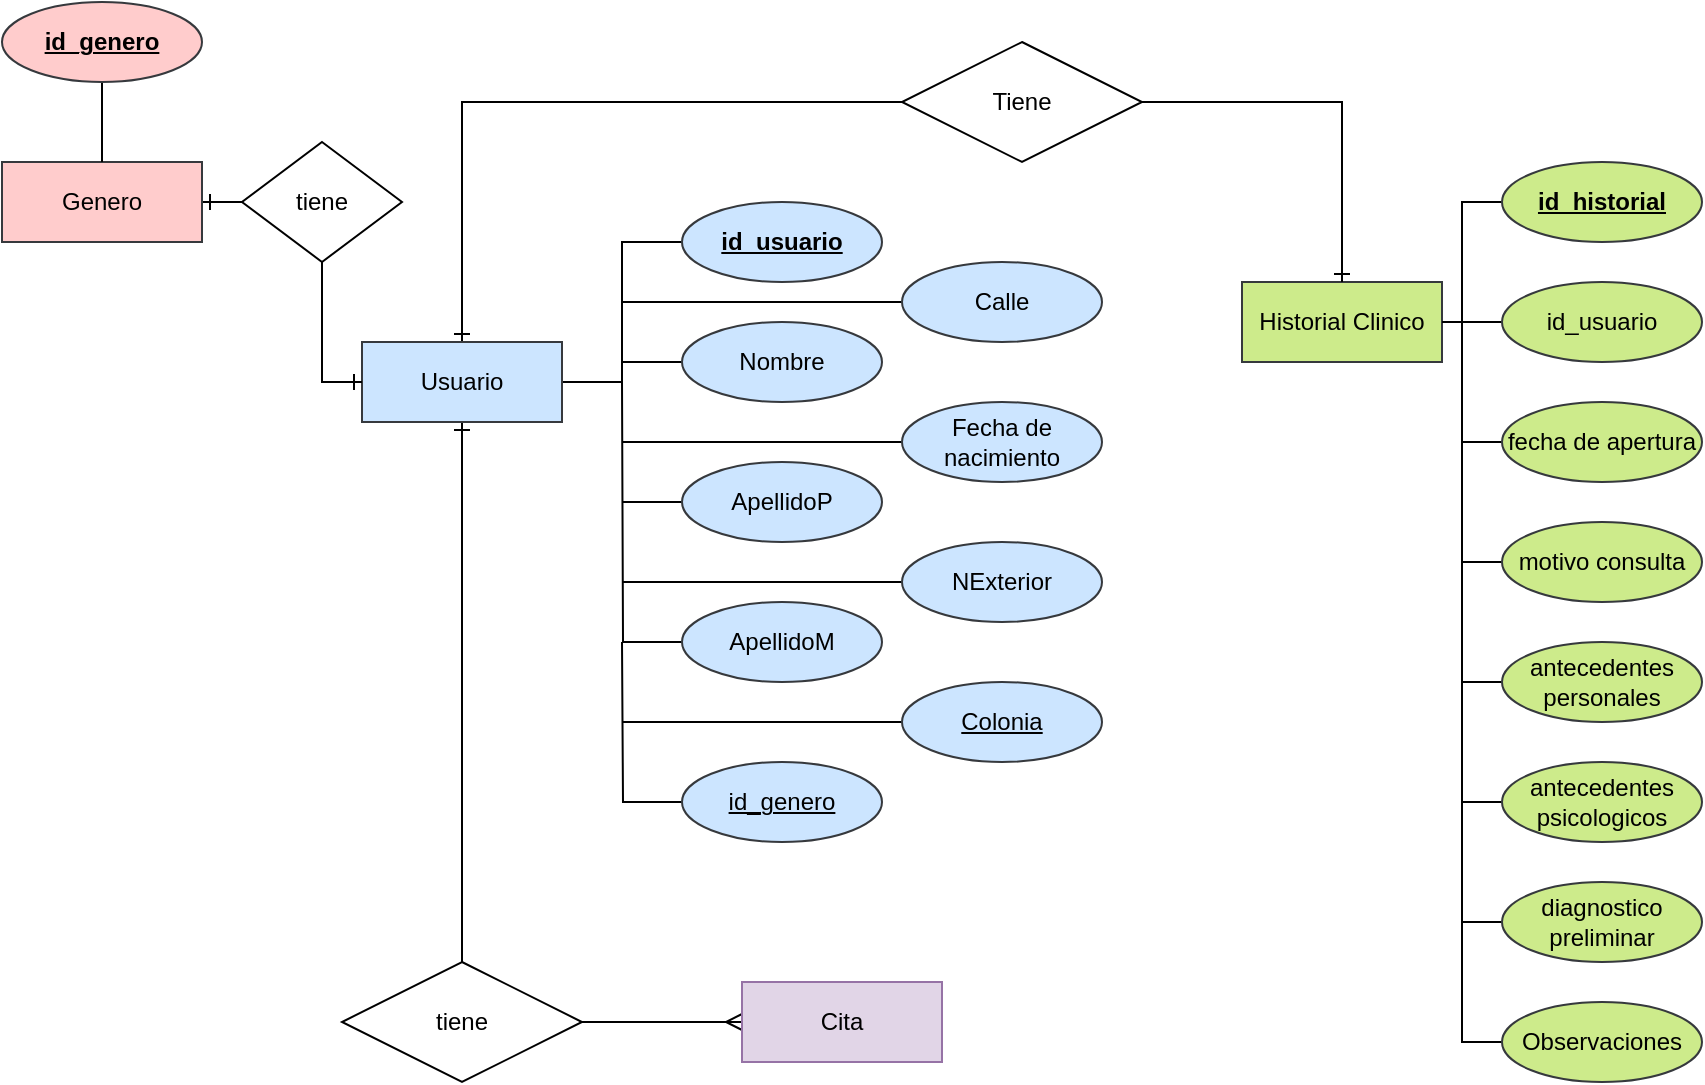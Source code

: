 <mxfile version="28.2.5">
  <diagram name="Modelo Entidad Relacion" id="WfZf_dgmcotiiSEr9XLg">
    <mxGraphModel dx="1590" dy="1352" grid="1" gridSize="10" guides="1" tooltips="1" connect="1" arrows="1" fold="1" page="1" pageScale="1" pageWidth="1100" pageHeight="850" math="0" shadow="0">
      <root>
        <mxCell id="0" />
        <mxCell id="1" parent="0" />
        <mxCell id="UsSsNghgbwPDF8tbLk4s-12" style="edgeStyle=orthogonalEdgeStyle;rounded=0;orthogonalLoop=1;jettySize=auto;html=1;exitX=1;exitY=0.5;exitDx=0;exitDy=0;entryX=0;entryY=0.5;entryDx=0;entryDy=0;endArrow=none;endFill=0;" parent="1" source="V4c1LQVg80RPH1OTaqnS-1" target="UsSsNghgbwPDF8tbLk4s-4" edge="1">
          <mxGeometry relative="1" as="geometry">
            <mxPoint x="-50" y="-40.286" as="targetPoint" />
          </mxGeometry>
        </mxCell>
        <mxCell id="zwXPhGXe5CJto-Pt_pWj-15" style="edgeStyle=orthogonalEdgeStyle;rounded=0;orthogonalLoop=1;jettySize=auto;html=1;entryX=0;entryY=0.5;entryDx=0;entryDy=0;endArrow=none;endFill=0;startArrow=ERone;startFill=0;" edge="1" parent="1" source="V4c1LQVg80RPH1OTaqnS-1" target="zwXPhGXe5CJto-Pt_pWj-12">
          <mxGeometry relative="1" as="geometry">
            <mxPoint x="-140" y="-180" as="targetPoint" />
            <Array as="points">
              <mxPoint x="-140" y="-180" />
            </Array>
          </mxGeometry>
        </mxCell>
        <mxCell id="zwXPhGXe5CJto-Pt_pWj-38" style="edgeStyle=orthogonalEdgeStyle;rounded=0;orthogonalLoop=1;jettySize=auto;html=1;endArrow=none;endFill=0;startArrow=ERone;startFill=0;" edge="1" parent="1" source="V4c1LQVg80RPH1OTaqnS-1">
          <mxGeometry relative="1" as="geometry">
            <mxPoint x="-140" y="250" as="targetPoint" />
          </mxGeometry>
        </mxCell>
        <mxCell id="V4c1LQVg80RPH1OTaqnS-1" value="Usuario" style="whiteSpace=wrap;html=1;align=center;fillColor=#cce5ff;strokeColor=#36393d;" parent="1" vertex="1">
          <mxGeometry x="-190" y="-60" width="100" height="40" as="geometry" />
        </mxCell>
        <mxCell id="UsSsNghgbwPDF8tbLk4s-13" style="edgeStyle=orthogonalEdgeStyle;rounded=0;orthogonalLoop=1;jettySize=auto;html=1;exitX=0;exitY=0.5;exitDx=0;exitDy=0;endArrow=none;endFill=0;" parent="1" source="V4c1LQVg80RPH1OTaqnS-3" edge="1">
          <mxGeometry relative="1" as="geometry">
            <mxPoint x="-60" y="-50.286" as="targetPoint" />
          </mxGeometry>
        </mxCell>
        <mxCell id="V4c1LQVg80RPH1OTaqnS-3" value="Nombre" style="ellipse;whiteSpace=wrap;html=1;align=center;fillColor=#cce5ff;strokeColor=#36393d;" parent="1" vertex="1">
          <mxGeometry x="-30" y="-70" width="100" height="40" as="geometry" />
        </mxCell>
        <mxCell id="UsSsNghgbwPDF8tbLk4s-15" style="edgeStyle=orthogonalEdgeStyle;rounded=0;orthogonalLoop=1;jettySize=auto;html=1;exitX=0;exitY=0.5;exitDx=0;exitDy=0;endArrow=none;endFill=0;" parent="1" source="UsSsNghgbwPDF8tbLk4s-1" edge="1">
          <mxGeometry relative="1" as="geometry">
            <mxPoint x="-60" y="19.714" as="targetPoint" />
          </mxGeometry>
        </mxCell>
        <mxCell id="UsSsNghgbwPDF8tbLk4s-1" value="ApellidoP" style="ellipse;whiteSpace=wrap;html=1;align=center;fillColor=#cce5ff;strokeColor=#36393d;" parent="1" vertex="1">
          <mxGeometry x="-30" width="100" height="40" as="geometry" />
        </mxCell>
        <mxCell id="UsSsNghgbwPDF8tbLk4s-14" style="edgeStyle=orthogonalEdgeStyle;rounded=0;orthogonalLoop=1;jettySize=auto;html=1;endArrow=none;endFill=0;" parent="1" source="UsSsNghgbwPDF8tbLk4s-2" edge="1">
          <mxGeometry relative="1" as="geometry">
            <mxPoint x="-60" y="-40" as="targetPoint" />
          </mxGeometry>
        </mxCell>
        <mxCell id="UsSsNghgbwPDF8tbLk4s-2" value="ApellidoM" style="ellipse;whiteSpace=wrap;html=1;align=center;fillColor=#cce5ff;strokeColor=#36393d;" parent="1" vertex="1">
          <mxGeometry x="-30" y="70" width="100" height="40" as="geometry" />
        </mxCell>
        <mxCell id="UsSsNghgbwPDF8tbLk4s-7" style="edgeStyle=orthogonalEdgeStyle;rounded=0;orthogonalLoop=1;jettySize=auto;html=1;entryX=0;entryY=0.5;entryDx=0;entryDy=0;endArrow=ERone;endFill=0;" parent="1" source="UsSsNghgbwPDF8tbLk4s-3" target="V4c1LQVg80RPH1OTaqnS-1" edge="1">
          <mxGeometry relative="1" as="geometry" />
        </mxCell>
        <mxCell id="zwXPhGXe5CJto-Pt_pWj-35" style="edgeStyle=orthogonalEdgeStyle;rounded=0;orthogonalLoop=1;jettySize=auto;html=1;entryX=1;entryY=0.5;entryDx=0;entryDy=0;endArrow=ERone;endFill=0;" edge="1" parent="1" source="UsSsNghgbwPDF8tbLk4s-3" target="UsSsNghgbwPDF8tbLk4s-6">
          <mxGeometry relative="1" as="geometry" />
        </mxCell>
        <mxCell id="UsSsNghgbwPDF8tbLk4s-3" value="tiene" style="shape=rhombus;perimeter=rhombusPerimeter;whiteSpace=wrap;html=1;align=center;" parent="1" vertex="1">
          <mxGeometry x="-250" y="-160" width="80" height="60" as="geometry" />
        </mxCell>
        <mxCell id="UsSsNghgbwPDF8tbLk4s-4" value="id_usuario" style="ellipse;whiteSpace=wrap;html=1;align=center;fontStyle=5;fillColor=#cce5ff;strokeColor=#36393d;" parent="1" vertex="1">
          <mxGeometry x="-30" y="-130" width="100" height="40" as="geometry" />
        </mxCell>
        <mxCell id="UsSsNghgbwPDF8tbLk4s-16" style="edgeStyle=orthogonalEdgeStyle;rounded=0;orthogonalLoop=1;jettySize=auto;html=1;endArrow=none;endFill=0;" parent="1" source="UsSsNghgbwPDF8tbLk4s-5" edge="1">
          <mxGeometry relative="1" as="geometry">
            <mxPoint x="-60" y="90" as="targetPoint" />
          </mxGeometry>
        </mxCell>
        <mxCell id="UsSsNghgbwPDF8tbLk4s-5" value="id_genero" style="ellipse;whiteSpace=wrap;html=1;align=center;fontStyle=4;fillColor=#cce5ff;strokeColor=#36393d;" parent="1" vertex="1">
          <mxGeometry x="-30" y="150" width="100" height="40" as="geometry" />
        </mxCell>
        <mxCell id="UsSsNghgbwPDF8tbLk4s-6" value="Genero" style="whiteSpace=wrap;html=1;align=center;fillColor=#ffcccc;strokeColor=#36393d;" parent="1" vertex="1">
          <mxGeometry x="-370" y="-150" width="100" height="40" as="geometry" />
        </mxCell>
        <mxCell id="UsSsNghgbwPDF8tbLk4s-11" style="edgeStyle=orthogonalEdgeStyle;rounded=0;orthogonalLoop=1;jettySize=auto;html=1;exitX=0.5;exitY=1;exitDx=0;exitDy=0;endArrow=none;endFill=0;" parent="1" source="UsSsNghgbwPDF8tbLk4s-10" target="UsSsNghgbwPDF8tbLk4s-6" edge="1">
          <mxGeometry relative="1" as="geometry" />
        </mxCell>
        <mxCell id="UsSsNghgbwPDF8tbLk4s-10" value="id_genero" style="ellipse;whiteSpace=wrap;html=1;align=center;fontStyle=5;fillColor=#ffcccc;strokeColor=#36393d;" parent="1" vertex="1">
          <mxGeometry x="-370" y="-230" width="100" height="40" as="geometry" />
        </mxCell>
        <mxCell id="zwXPhGXe5CJto-Pt_pWj-7" style="edgeStyle=orthogonalEdgeStyle;rounded=0;orthogonalLoop=1;jettySize=auto;html=1;endArrow=none;endFill=0;" edge="1" parent="1" source="zwXPhGXe5CJto-Pt_pWj-1">
          <mxGeometry relative="1" as="geometry">
            <mxPoint x="-60" y="-10.0" as="targetPoint" />
          </mxGeometry>
        </mxCell>
        <mxCell id="zwXPhGXe5CJto-Pt_pWj-1" value="Fecha de nacimiento" style="ellipse;whiteSpace=wrap;html=1;align=center;fillColor=#cce5ff;strokeColor=#36393d;" vertex="1" parent="1">
          <mxGeometry x="80" y="-30" width="100" height="40" as="geometry" />
        </mxCell>
        <mxCell id="zwXPhGXe5CJto-Pt_pWj-8" style="edgeStyle=orthogonalEdgeStyle;rounded=0;orthogonalLoop=1;jettySize=auto;html=1;endArrow=none;endFill=0;" edge="1" parent="1" source="zwXPhGXe5CJto-Pt_pWj-2">
          <mxGeometry relative="1" as="geometry">
            <mxPoint x="-60" y="-80" as="targetPoint" />
          </mxGeometry>
        </mxCell>
        <mxCell id="zwXPhGXe5CJto-Pt_pWj-2" value="Calle" style="ellipse;whiteSpace=wrap;html=1;align=center;fillColor=#cce5ff;strokeColor=#36393d;" vertex="1" parent="1">
          <mxGeometry x="80" y="-100" width="100" height="40" as="geometry" />
        </mxCell>
        <mxCell id="zwXPhGXe5CJto-Pt_pWj-6" style="edgeStyle=orthogonalEdgeStyle;rounded=0;orthogonalLoop=1;jettySize=auto;html=1;endArrow=none;endFill=0;" edge="1" parent="1" source="zwXPhGXe5CJto-Pt_pWj-3">
          <mxGeometry relative="1" as="geometry">
            <mxPoint x="-60" y="60" as="targetPoint" />
          </mxGeometry>
        </mxCell>
        <mxCell id="zwXPhGXe5CJto-Pt_pWj-3" value="NExterior" style="ellipse;whiteSpace=wrap;html=1;align=center;fillColor=#cce5ff;strokeColor=#36393d;" vertex="1" parent="1">
          <mxGeometry x="80" y="40" width="100" height="40" as="geometry" />
        </mxCell>
        <mxCell id="zwXPhGXe5CJto-Pt_pWj-5" style="edgeStyle=orthogonalEdgeStyle;rounded=0;orthogonalLoop=1;jettySize=auto;html=1;endArrow=none;endFill=0;" edge="1" parent="1" source="zwXPhGXe5CJto-Pt_pWj-4">
          <mxGeometry relative="1" as="geometry">
            <mxPoint x="-60" y="130" as="targetPoint" />
          </mxGeometry>
        </mxCell>
        <mxCell id="zwXPhGXe5CJto-Pt_pWj-4" value="Colonia" style="ellipse;whiteSpace=wrap;html=1;align=center;fontStyle=4;fillColor=#cce5ff;strokeColor=#36393d;" vertex="1" parent="1">
          <mxGeometry x="80" y="110" width="100" height="40" as="geometry" />
        </mxCell>
        <mxCell id="zwXPhGXe5CJto-Pt_pWj-25" style="edgeStyle=orthogonalEdgeStyle;rounded=0;orthogonalLoop=1;jettySize=auto;html=1;exitX=1;exitY=0.5;exitDx=0;exitDy=0;endArrow=none;endFill=0;" edge="1" parent="1" source="zwXPhGXe5CJto-Pt_pWj-10">
          <mxGeometry relative="1" as="geometry">
            <mxPoint x="370" y="-70" as="targetPoint" />
          </mxGeometry>
        </mxCell>
        <mxCell id="zwXPhGXe5CJto-Pt_pWj-10" value="Historial Clinico" style="whiteSpace=wrap;html=1;align=center;fillColor=#cdeb8b;strokeColor=#36393d;" vertex="1" parent="1">
          <mxGeometry x="250" y="-90" width="100" height="40" as="geometry" />
        </mxCell>
        <mxCell id="zwXPhGXe5CJto-Pt_pWj-16" style="edgeStyle=orthogonalEdgeStyle;rounded=0;orthogonalLoop=1;jettySize=auto;html=1;entryX=0.5;entryY=0;entryDx=0;entryDy=0;endArrow=ERone;endFill=0;startArrow=none;startFill=0;" edge="1" parent="1" source="zwXPhGXe5CJto-Pt_pWj-12" target="zwXPhGXe5CJto-Pt_pWj-10">
          <mxGeometry relative="1" as="geometry" />
        </mxCell>
        <mxCell id="zwXPhGXe5CJto-Pt_pWj-12" value="Tiene" style="shape=rhombus;perimeter=rhombusPerimeter;whiteSpace=wrap;html=1;align=center;" vertex="1" parent="1">
          <mxGeometry x="80" y="-210" width="120" height="60" as="geometry" />
        </mxCell>
        <mxCell id="zwXPhGXe5CJto-Pt_pWj-26" style="edgeStyle=orthogonalEdgeStyle;rounded=0;orthogonalLoop=1;jettySize=auto;html=1;endArrow=none;endFill=0;" edge="1" parent="1" source="zwXPhGXe5CJto-Pt_pWj-17">
          <mxGeometry relative="1" as="geometry">
            <mxPoint x="360" y="-70" as="targetPoint" />
          </mxGeometry>
        </mxCell>
        <mxCell id="zwXPhGXe5CJto-Pt_pWj-17" value="id_historial" style="ellipse;whiteSpace=wrap;html=1;align=center;fontStyle=5;fillColor=#cdeb8b;strokeColor=#36393d;" vertex="1" parent="1">
          <mxGeometry x="380" y="-150" width="100" height="40" as="geometry" />
        </mxCell>
        <mxCell id="zwXPhGXe5CJto-Pt_pWj-27" style="edgeStyle=orthogonalEdgeStyle;rounded=0;orthogonalLoop=1;jettySize=auto;html=1;entryX=1;entryY=0.5;entryDx=0;entryDy=0;endArrow=none;endFill=0;" edge="1" parent="1" source="zwXPhGXe5CJto-Pt_pWj-18" target="zwXPhGXe5CJto-Pt_pWj-10">
          <mxGeometry relative="1" as="geometry" />
        </mxCell>
        <mxCell id="zwXPhGXe5CJto-Pt_pWj-18" value="id_usuario" style="ellipse;whiteSpace=wrap;html=1;align=center;fillColor=#cdeb8b;strokeColor=#36393d;" vertex="1" parent="1">
          <mxGeometry x="380" y="-90" width="100" height="40" as="geometry" />
        </mxCell>
        <mxCell id="zwXPhGXe5CJto-Pt_pWj-30" style="edgeStyle=orthogonalEdgeStyle;rounded=0;orthogonalLoop=1;jettySize=auto;html=1;endArrow=none;endFill=0;" edge="1" parent="1" source="zwXPhGXe5CJto-Pt_pWj-19">
          <mxGeometry relative="1" as="geometry">
            <mxPoint x="360" y="50" as="targetPoint" />
          </mxGeometry>
        </mxCell>
        <mxCell id="zwXPhGXe5CJto-Pt_pWj-19" value="antecedentes personales" style="ellipse;whiteSpace=wrap;html=1;align=center;fillColor=#cdeb8b;strokeColor=#36393d;" vertex="1" parent="1">
          <mxGeometry x="380" y="90" width="100" height="40" as="geometry" />
        </mxCell>
        <mxCell id="zwXPhGXe5CJto-Pt_pWj-29" style="edgeStyle=orthogonalEdgeStyle;rounded=0;orthogonalLoop=1;jettySize=auto;html=1;endArrow=none;endFill=0;" edge="1" parent="1" source="zwXPhGXe5CJto-Pt_pWj-20">
          <mxGeometry relative="1" as="geometry">
            <mxPoint x="360" y="-10" as="targetPoint" />
          </mxGeometry>
        </mxCell>
        <mxCell id="zwXPhGXe5CJto-Pt_pWj-20" value="motivo consulta" style="ellipse;whiteSpace=wrap;html=1;align=center;fillColor=#cdeb8b;strokeColor=#36393d;" vertex="1" parent="1">
          <mxGeometry x="380" y="30" width="100" height="40" as="geometry" />
        </mxCell>
        <mxCell id="zwXPhGXe5CJto-Pt_pWj-31" style="edgeStyle=orthogonalEdgeStyle;rounded=0;orthogonalLoop=1;jettySize=auto;html=1;endArrow=none;endFill=0;" edge="1" parent="1" source="zwXPhGXe5CJto-Pt_pWj-21">
          <mxGeometry relative="1" as="geometry">
            <mxPoint x="360" y="110" as="targetPoint" />
          </mxGeometry>
        </mxCell>
        <mxCell id="zwXPhGXe5CJto-Pt_pWj-21" value="antecedentes psicologicos" style="ellipse;whiteSpace=wrap;html=1;align=center;fillColor=#cdeb8b;strokeColor=#36393d;" vertex="1" parent="1">
          <mxGeometry x="380" y="150" width="100" height="40" as="geometry" />
        </mxCell>
        <mxCell id="zwXPhGXe5CJto-Pt_pWj-28" style="edgeStyle=orthogonalEdgeStyle;rounded=0;orthogonalLoop=1;jettySize=auto;html=1;endArrow=none;endFill=0;" edge="1" parent="1" source="zwXPhGXe5CJto-Pt_pWj-22">
          <mxGeometry relative="1" as="geometry">
            <mxPoint x="360" y="-70" as="targetPoint" />
          </mxGeometry>
        </mxCell>
        <mxCell id="zwXPhGXe5CJto-Pt_pWj-22" value="fecha de apertura" style="ellipse;whiteSpace=wrap;html=1;align=center;fillColor=#cdeb8b;strokeColor=#36393d;" vertex="1" parent="1">
          <mxGeometry x="380" y="-30" width="100" height="40" as="geometry" />
        </mxCell>
        <mxCell id="zwXPhGXe5CJto-Pt_pWj-32" style="edgeStyle=orthogonalEdgeStyle;rounded=0;orthogonalLoop=1;jettySize=auto;html=1;endArrow=none;endFill=0;" edge="1" parent="1" source="zwXPhGXe5CJto-Pt_pWj-23">
          <mxGeometry relative="1" as="geometry">
            <mxPoint x="360" y="170" as="targetPoint" />
          </mxGeometry>
        </mxCell>
        <mxCell id="zwXPhGXe5CJto-Pt_pWj-23" value="diagnostico preliminar" style="ellipse;whiteSpace=wrap;html=1;align=center;fillColor=#cdeb8b;strokeColor=#36393d;" vertex="1" parent="1">
          <mxGeometry x="380" y="210" width="100" height="40" as="geometry" />
        </mxCell>
        <mxCell id="zwXPhGXe5CJto-Pt_pWj-33" style="edgeStyle=orthogonalEdgeStyle;rounded=0;orthogonalLoop=1;jettySize=auto;html=1;endArrow=none;endFill=0;" edge="1" parent="1" source="zwXPhGXe5CJto-Pt_pWj-24">
          <mxGeometry relative="1" as="geometry">
            <mxPoint x="360" y="230" as="targetPoint" />
          </mxGeometry>
        </mxCell>
        <mxCell id="zwXPhGXe5CJto-Pt_pWj-24" value="Observaciones" style="ellipse;whiteSpace=wrap;html=1;align=center;fillColor=#cdeb8b;strokeColor=#36393d;" vertex="1" parent="1">
          <mxGeometry x="380" y="270" width="100" height="40" as="geometry" />
        </mxCell>
        <mxCell id="zwXPhGXe5CJto-Pt_pWj-41" style="edgeStyle=orthogonalEdgeStyle;rounded=0;orthogonalLoop=1;jettySize=auto;html=1;entryX=0;entryY=0.5;entryDx=0;entryDy=0;endArrow=ERmany;endFill=0;" edge="1" parent="1" source="zwXPhGXe5CJto-Pt_pWj-39" target="zwXPhGXe5CJto-Pt_pWj-40">
          <mxGeometry relative="1" as="geometry" />
        </mxCell>
        <mxCell id="zwXPhGXe5CJto-Pt_pWj-39" value="tiene" style="shape=rhombus;perimeter=rhombusPerimeter;whiteSpace=wrap;html=1;align=center;" vertex="1" parent="1">
          <mxGeometry x="-200" y="250" width="120" height="60" as="geometry" />
        </mxCell>
        <mxCell id="zwXPhGXe5CJto-Pt_pWj-40" value="Cita" style="whiteSpace=wrap;html=1;align=center;fillColor=#e1d5e7;strokeColor=#9673a6;" vertex="1" parent="1">
          <mxGeometry y="260" width="100" height="40" as="geometry" />
        </mxCell>
      </root>
    </mxGraphModel>
  </diagram>
</mxfile>
